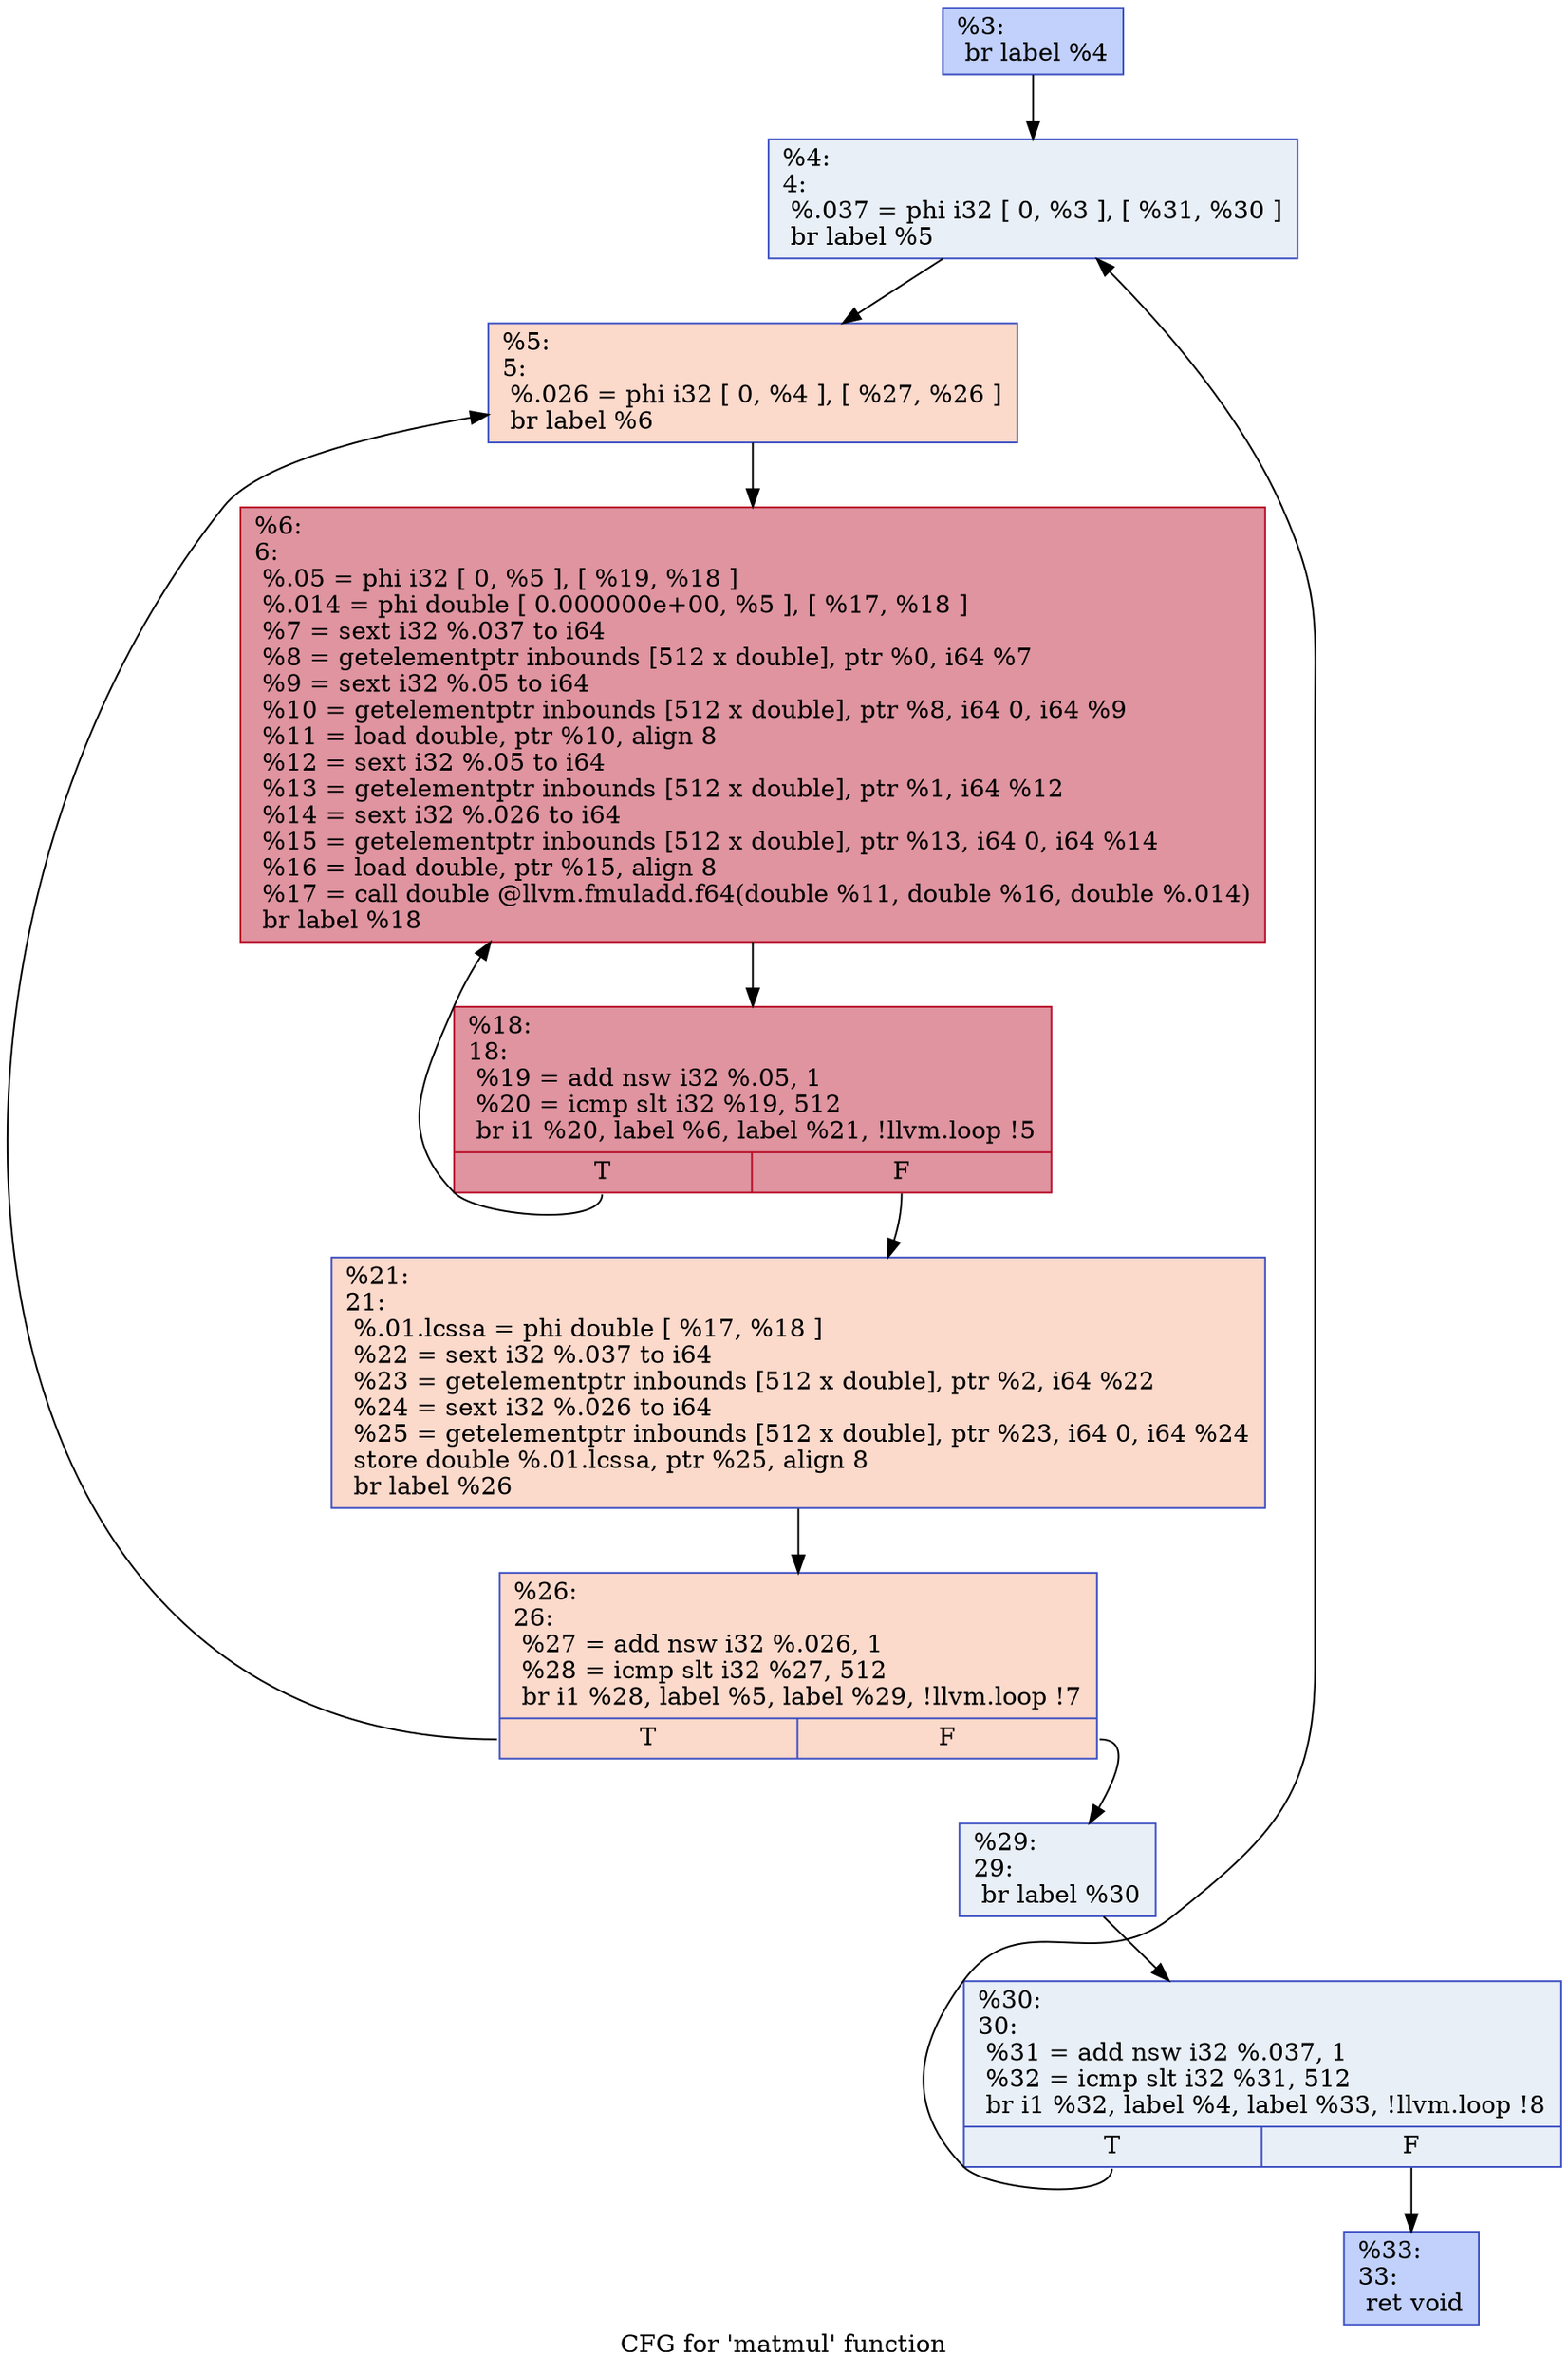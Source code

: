 digraph "CFG for 'matmul' function" {
	label="CFG for 'matmul' function";

	Node0x151f2c390 [shape=record,color="#3d50c3ff", style=filled, fillcolor="#7396f570",label="{%3:\l  br label %4\l}"];
	Node0x151f2c390 -> Node0x151f2c3d0;
	Node0x151f2c3d0 [shape=record,color="#3d50c3ff", style=filled, fillcolor="#cedaeb70",label="{%4:\l4:                                                \l  %.037 = phi i32 [ 0, %3 ], [ %31, %30 ]\l  br label %5\l}"];
	Node0x151f2c3d0 -> Node0x151f2c740;
	Node0x151f2c740 [shape=record,color="#3d50c3ff", style=filled, fillcolor="#f7a88970",label="{%5:\l5:                                                \l  %.026 = phi i32 [ 0, %4 ], [ %27, %26 ]\l  br label %6\l}"];
	Node0x151f2c740 -> Node0x151f2c990;
	Node0x151f2c990 [shape=record,color="#b70d28ff", style=filled, fillcolor="#b70d2870",label="{%6:\l6:                                                \l  %.05 = phi i32 [ 0, %5 ], [ %19, %18 ]\l  %.014 = phi double [ 0.000000e+00, %5 ], [ %17, %18 ]\l  %7 = sext i32 %.037 to i64\l  %8 = getelementptr inbounds [512 x double], ptr %0, i64 %7\l  %9 = sext i32 %.05 to i64\l  %10 = getelementptr inbounds [512 x double], ptr %8, i64 0, i64 %9\l  %11 = load double, ptr %10, align 8\l  %12 = sext i32 %.05 to i64\l  %13 = getelementptr inbounds [512 x double], ptr %1, i64 %12\l  %14 = sext i32 %.026 to i64\l  %15 = getelementptr inbounds [512 x double], ptr %13, i64 0, i64 %14\l  %16 = load double, ptr %15, align 8\l  %17 = call double @llvm.fmuladd.f64(double %11, double %16, double %.014)\l  br label %18\l}"];
	Node0x151f2c990 -> Node0x151f2caa0;
	Node0x151f2caa0 [shape=record,color="#b70d28ff", style=filled, fillcolor="#b70d2870",label="{%18:\l18:                                               \l  %19 = add nsw i32 %.05, 1\l  %20 = icmp slt i32 %19, 512\l  br i1 %20, label %6, label %21, !llvm.loop !5\l|{<s0>T|<s1>F}}"];
	Node0x151f2caa0:s0 -> Node0x151f2c990;
	Node0x151f2caa0:s1 -> Node0x15280f430;
	Node0x15280f430 [shape=record,color="#3d50c3ff", style=filled, fillcolor="#f7a88970",label="{%21:\l21:                                               \l  %.01.lcssa = phi double [ %17, %18 ]\l  %22 = sext i32 %.037 to i64\l  %23 = getelementptr inbounds [512 x double], ptr %2, i64 %22\l  %24 = sext i32 %.026 to i64\l  %25 = getelementptr inbounds [512 x double], ptr %23, i64 0, i64 %24\l  store double %.01.lcssa, ptr %25, align 8\l  br label %26\l}"];
	Node0x15280f430 -> Node0x151f2c850;
	Node0x151f2c850 [shape=record,color="#3d50c3ff", style=filled, fillcolor="#f7a88970",label="{%26:\l26:                                               \l  %27 = add nsw i32 %.026, 1\l  %28 = icmp slt i32 %27, 512\l  br i1 %28, label %5, label %29, !llvm.loop !7\l|{<s0>T|<s1>F}}"];
	Node0x151f2c850:s0 -> Node0x151f2c740;
	Node0x151f2c850:s1 -> Node0x15280f470;
	Node0x15280f470 [shape=record,color="#3d50c3ff", style=filled, fillcolor="#cedaeb70",label="{%29:\l29:                                               \l  br label %30\l}"];
	Node0x15280f470 -> Node0x151f2c550;
	Node0x151f2c550 [shape=record,color="#3d50c3ff", style=filled, fillcolor="#cedaeb70",label="{%30:\l30:                                               \l  %31 = add nsw i32 %.037, 1\l  %32 = icmp slt i32 %31, 512\l  br i1 %32, label %4, label %33, !llvm.loop !8\l|{<s0>T|<s1>F}}"];
	Node0x151f2c550:s0 -> Node0x151f2c3d0;
	Node0x151f2c550:s1 -> Node0x15280faf0;
	Node0x15280faf0 [shape=record,color="#3d50c3ff", style=filled, fillcolor="#7396f570",label="{%33:\l33:                                               \l  ret void\l}"];
}
